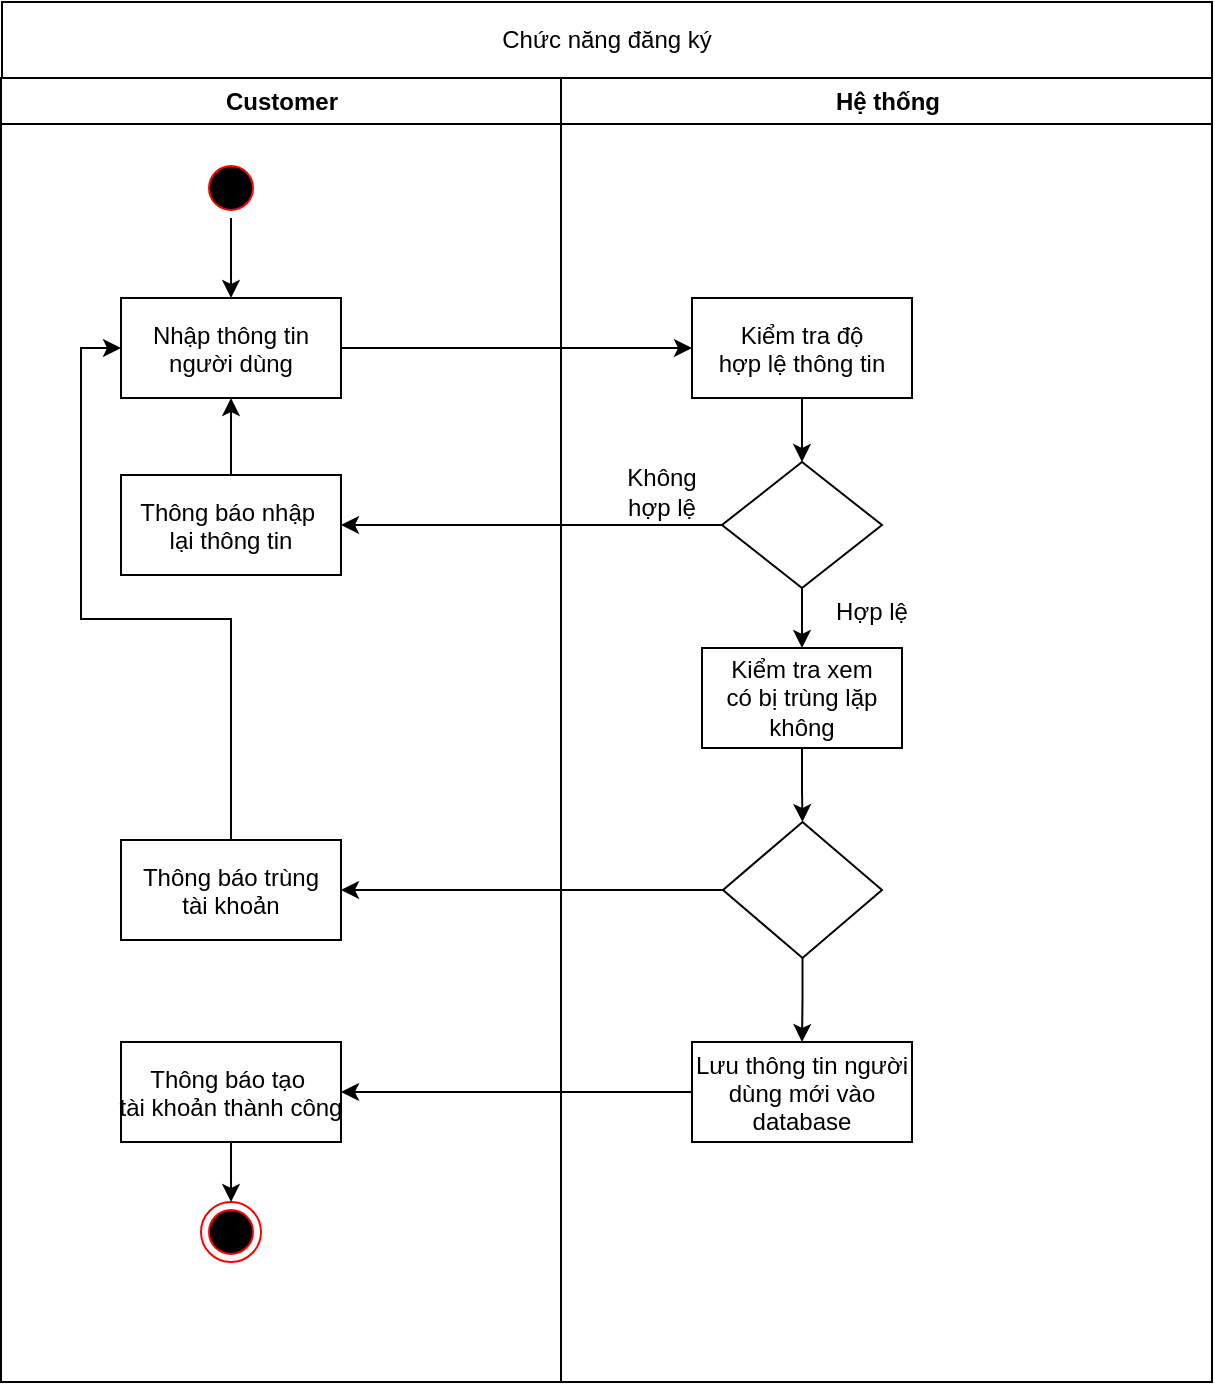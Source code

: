 <mxfile version="26.2.15">
  <diagram name="Page-1" id="e7e014a7-5840-1c2e-5031-d8a46d1fe8dd">
    <mxGraphModel dx="1426" dy="711" grid="1" gridSize="10" guides="1" tooltips="1" connect="1" arrows="1" fold="1" page="1" pageScale="1" pageWidth="1169" pageHeight="826" background="none" math="0" shadow="0">
      <root>
        <mxCell id="0" />
        <mxCell id="1" parent="0" />
        <mxCell id="2" value="Customer" style="swimlane;whiteSpace=wrap" parent="1" vertex="1">
          <mxGeometry x="164.5" y="128" width="280" height="652" as="geometry" />
        </mxCell>
        <mxCell id="BLsOFaM8oaL6rfoPC9Mi-46" value="" style="edgeStyle=orthogonalEdgeStyle;rounded=0;orthogonalLoop=1;jettySize=auto;html=1;" parent="2" source="5" target="7" edge="1">
          <mxGeometry relative="1" as="geometry" />
        </mxCell>
        <mxCell id="5" value="" style="ellipse;shape=startState;fillColor=#000000;strokeColor=#ff0000;" parent="2" vertex="1">
          <mxGeometry x="100" y="40" width="30" height="30" as="geometry" />
        </mxCell>
        <mxCell id="7" value="Nhập thông tin&#xa;người dùng" style="" parent="2" vertex="1">
          <mxGeometry x="60" y="110" width="110" height="50" as="geometry" />
        </mxCell>
        <mxCell id="BLsOFaM8oaL6rfoPC9Mi-57" style="edgeStyle=orthogonalEdgeStyle;rounded=0;orthogonalLoop=1;jettySize=auto;html=1;entryX=0;entryY=0.5;entryDx=0;entryDy=0;" parent="2" source="10" target="7" edge="1">
          <mxGeometry relative="1" as="geometry" />
        </mxCell>
        <mxCell id="10" value="Thông báo trùng&#xa;tài khoản" style="" parent="2" vertex="1">
          <mxGeometry x="60" y="381" width="110" height="50" as="geometry" />
        </mxCell>
        <mxCell id="38" value="" style="ellipse;shape=endState;fillColor=#000000;strokeColor=#ff0000" parent="2" vertex="1">
          <mxGeometry x="100" y="562" width="30" height="30" as="geometry" />
        </mxCell>
        <mxCell id="BLsOFaM8oaL6rfoPC9Mi-56" value="" style="edgeStyle=orthogonalEdgeStyle;rounded=0;orthogonalLoop=1;jettySize=auto;html=1;" parent="2" source="30" target="7" edge="1">
          <mxGeometry relative="1" as="geometry" />
        </mxCell>
        <mxCell id="30" value="Thông báo nhập &#xa;lại thông tin" style="" parent="2" vertex="1">
          <mxGeometry x="60" y="198.5" width="110" height="50" as="geometry" />
        </mxCell>
        <mxCell id="BLsOFaM8oaL6rfoPC9Mi-61" value="" style="edgeStyle=orthogonalEdgeStyle;rounded=0;orthogonalLoop=1;jettySize=auto;html=1;" parent="2" source="8" target="38" edge="1">
          <mxGeometry relative="1" as="geometry" />
        </mxCell>
        <mxCell id="8" value="Thông báo tạo &#xa;tài khoản thành công" style="" parent="2" vertex="1">
          <mxGeometry x="60" y="482" width="110" height="50" as="geometry" />
        </mxCell>
        <mxCell id="3" value="Hệ thống" style="swimlane;whiteSpace=wrap" parent="1" vertex="1">
          <mxGeometry x="444.5" y="128" width="325.5" height="652" as="geometry" />
        </mxCell>
        <mxCell id="BLsOFaM8oaL6rfoPC9Mi-44" style="edgeStyle=orthogonalEdgeStyle;rounded=0;orthogonalLoop=1;jettySize=auto;html=1;entryX=0.5;entryY=0;entryDx=0;entryDy=0;" parent="3" source="15" target="BLsOFaM8oaL6rfoPC9Mi-41" edge="1">
          <mxGeometry relative="1" as="geometry" />
        </mxCell>
        <mxCell id="15" value="Kiểm tra độ&#xa;hợp lệ thông tin" style="" parent="3" vertex="1">
          <mxGeometry x="65.5" y="110" width="110" height="50" as="geometry" />
        </mxCell>
        <mxCell id="BLsOFaM8oaL6rfoPC9Mi-52" value="" style="edgeStyle=orthogonalEdgeStyle;rounded=0;orthogonalLoop=1;jettySize=auto;html=1;" parent="3" source="31" target="BLsOFaM8oaL6rfoPC9Mi-51" edge="1">
          <mxGeometry relative="1" as="geometry" />
        </mxCell>
        <mxCell id="31" value="Kiểm tra xem&#xa;có bị trùng lặp không" style="shape=note;whiteSpace=wrap;size=0;" parent="3" vertex="1">
          <mxGeometry x="70.5" y="285" width="100" height="50" as="geometry" />
        </mxCell>
        <mxCell id="BLsOFaM8oaL6rfoPC9Mi-47" value="" style="edgeStyle=orthogonalEdgeStyle;rounded=0;orthogonalLoop=1;jettySize=auto;html=1;" parent="3" source="BLsOFaM8oaL6rfoPC9Mi-41" target="31" edge="1">
          <mxGeometry relative="1" as="geometry" />
        </mxCell>
        <mxCell id="BLsOFaM8oaL6rfoPC9Mi-41" value="" style="rhombus;whiteSpace=wrap;html=1;" parent="3" vertex="1">
          <mxGeometry x="80.5" y="192" width="80" height="63" as="geometry" />
        </mxCell>
        <mxCell id="BLsOFaM8oaL6rfoPC9Mi-49" value="Không hợp lệ" style="text;html=1;align=center;verticalAlign=middle;whiteSpace=wrap;rounded=0;" parent="3" vertex="1">
          <mxGeometry x="20.5" y="192" width="60" height="30" as="geometry" />
        </mxCell>
        <mxCell id="BLsOFaM8oaL6rfoPC9Mi-50" value="Hợp lệ" style="text;html=1;align=center;verticalAlign=middle;whiteSpace=wrap;rounded=0;" parent="3" vertex="1">
          <mxGeometry x="125.5" y="252" width="60" height="30" as="geometry" />
        </mxCell>
        <mxCell id="BLsOFaM8oaL6rfoPC9Mi-58" value="" style="edgeStyle=orthogonalEdgeStyle;rounded=0;orthogonalLoop=1;jettySize=auto;html=1;" parent="3" source="BLsOFaM8oaL6rfoPC9Mi-51" target="16" edge="1">
          <mxGeometry relative="1" as="geometry" />
        </mxCell>
        <mxCell id="BLsOFaM8oaL6rfoPC9Mi-51" value="" style="rhombus;whiteSpace=wrap;html=1;" parent="3" vertex="1">
          <mxGeometry x="81" y="372" width="79.5" height="68" as="geometry" />
        </mxCell>
        <mxCell id="16" value="Lưu thông tin người&#xa;dùng mới vào&#xa;database" style="" parent="3" vertex="1">
          <mxGeometry x="65.5" y="482" width="110" height="50" as="geometry" />
        </mxCell>
        <mxCell id="BLsOFaM8oaL6rfoPC9Mi-43" style="edgeStyle=orthogonalEdgeStyle;rounded=0;orthogonalLoop=1;jettySize=auto;html=1;" parent="1" source="7" target="15" edge="1">
          <mxGeometry relative="1" as="geometry" />
        </mxCell>
        <mxCell id="BLsOFaM8oaL6rfoPC9Mi-53" style="edgeStyle=orthogonalEdgeStyle;rounded=0;orthogonalLoop=1;jettySize=auto;html=1;entryX=1;entryY=0.5;entryDx=0;entryDy=0;" parent="1" source="BLsOFaM8oaL6rfoPC9Mi-51" target="10" edge="1">
          <mxGeometry relative="1" as="geometry" />
        </mxCell>
        <mxCell id="BLsOFaM8oaL6rfoPC9Mi-55" style="edgeStyle=orthogonalEdgeStyle;rounded=0;orthogonalLoop=1;jettySize=auto;html=1;entryX=1;entryY=0.5;entryDx=0;entryDy=0;" parent="1" source="BLsOFaM8oaL6rfoPC9Mi-41" target="30" edge="1">
          <mxGeometry relative="1" as="geometry" />
        </mxCell>
        <mxCell id="BLsOFaM8oaL6rfoPC9Mi-60" style="edgeStyle=orthogonalEdgeStyle;rounded=0;orthogonalLoop=1;jettySize=auto;html=1;entryX=1;entryY=0.5;entryDx=0;entryDy=0;" parent="1" source="16" target="8" edge="1">
          <mxGeometry relative="1" as="geometry" />
        </mxCell>
        <mxCell id="1f9tWmbzwuvF8i3gZWqt-39" value="Chức năng đăng ký" style="rounded=0;whiteSpace=wrap;html=1;" vertex="1" parent="1">
          <mxGeometry x="165" y="90" width="605" height="38" as="geometry" />
        </mxCell>
      </root>
    </mxGraphModel>
  </diagram>
</mxfile>
